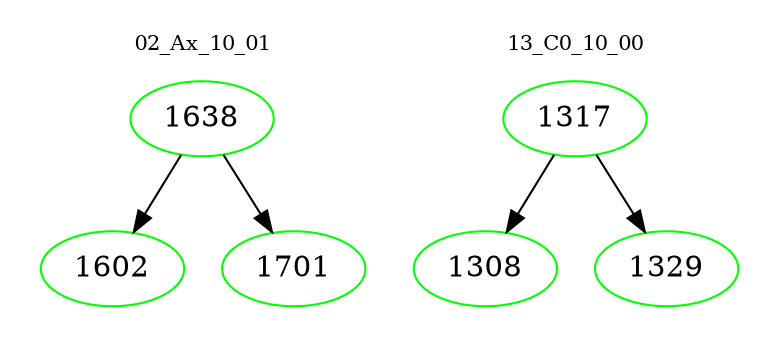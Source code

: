 digraph{
subgraph cluster_0 {
color = white
label = "02_Ax_10_01";
fontsize=10;
T0_1638 [label="1638", color="green"]
T0_1638 -> T0_1602 [color="black"]
T0_1602 [label="1602", color="green"]
T0_1638 -> T0_1701 [color="black"]
T0_1701 [label="1701", color="green"]
}
subgraph cluster_1 {
color = white
label = "13_C0_10_00";
fontsize=10;
T1_1317 [label="1317", color="green"]
T1_1317 -> T1_1308 [color="black"]
T1_1308 [label="1308", color="green"]
T1_1317 -> T1_1329 [color="black"]
T1_1329 [label="1329", color="green"]
}
}
